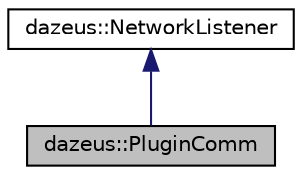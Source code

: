 digraph "dazeus::PluginComm"
{
  edge [fontname="Helvetica",fontsize="10",labelfontname="Helvetica",labelfontsize="10"];
  node [fontname="Helvetica",fontsize="10",shape=record];
  Node1 [label="dazeus::PluginComm",height=0.2,width=0.4,color="black", fillcolor="grey75", style="filled" fontcolor="black"];
  Node2 -> Node1 [dir="back",color="midnightblue",fontsize="10",style="solid",fontname="Helvetica"];
  Node2 [label="dazeus::NetworkListener",height=0.2,width=0.4,color="black", fillcolor="white", style="filled",URL="$classdazeus_1_1_network_listener.html"];
}
